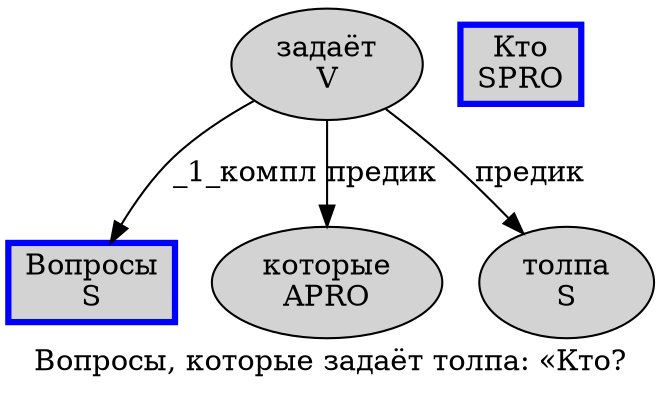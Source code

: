 digraph SENTENCE_2010 {
	graph [label="Вопросы, которые задаёт толпа: «Кто?"]
	node [style=filled]
		0 [label="Вопросы
S" color=blue fillcolor=lightgray penwidth=3 shape=box]
		2 [label="которые
APRO" color="" fillcolor=lightgray penwidth=1 shape=ellipse]
		3 [label="задаёт
V" color="" fillcolor=lightgray penwidth=1 shape=ellipse]
		4 [label="толпа
S" color="" fillcolor=lightgray penwidth=1 shape=ellipse]
		7 [label="Кто
SPRO" color=blue fillcolor=lightgray penwidth=3 shape=box]
			3 -> 0 [label="_1_компл"]
			3 -> 2 [label="предик"]
			3 -> 4 [label="предик"]
}